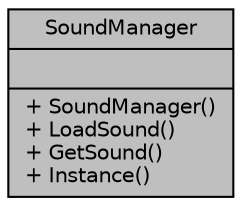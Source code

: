 digraph "SoundManager"
{
 // LATEX_PDF_SIZE
  edge [fontname="Helvetica",fontsize="10",labelfontname="Helvetica",labelfontsize="10"];
  node [fontname="Helvetica",fontsize="10",shape=record];
  Node1 [label="{SoundManager\n||+ SoundManager()\l+ LoadSound()\l+ GetSound()\l+ Instance()\l}",height=0.2,width=0.4,color="black", fillcolor="grey75", style="filled", fontcolor="black",tooltip=" "];
}

